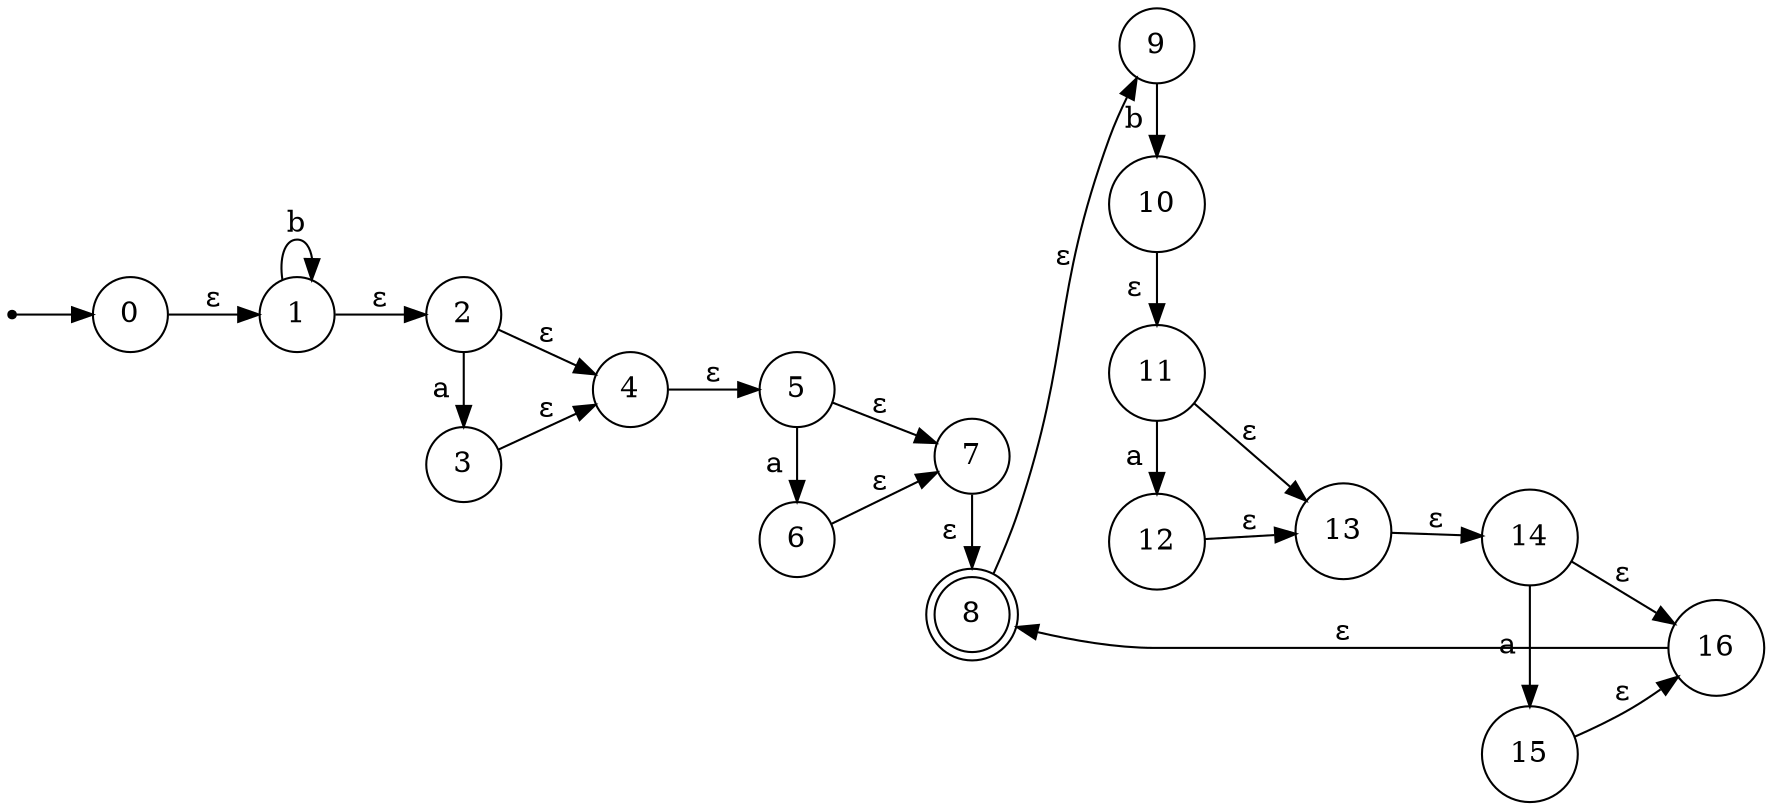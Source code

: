 digraph G {
    // concentrate=true;
    
    rankdir=LR;

    node [shape = point] s; 
    node [shape = circle];

    s -> 0

    // size="50,5";

    // { rank=same; 0 1 };
    { rank=same; 2 3 };
    { rank=same; 5 6 };
    { rank=same; 7 8 };
    { rank=same; 9 10 11 12 };
    { rank=same; 15 14 };

    8[peripheries=2]


    0 -> 1 [label="ε"]
    1 -> 1 [label="b"]
    1 -> 2 [label="ε"]
    2 -> 3 [label="a"]
    2 -> 4 [label="ε"]
    3 -> 4 [label="ε"]
    4 -> 5 [label="ε"]
    5 -> 6 [label="a"]
    5 -> 7 [label="ε"]
    6 -> 7 [label="ε"]
    7 -> 8 [label="ε"]
    8 -> 9 [label="ε"]
    9 -> 10 [label="b"]
    10 -> 11 [label="ε"]
    11 -> 12 [label="a"]
    11 -> 13 [label="ε"]
    12 -> 13 [label="ε"]
    13 -> 14 [label="ε"]
    14 -> 15 [label="a"]
    14 -> 16 [label="ε"]
    15 -> 16 [label="ε"]
    16 -> 8 [label="ε"]
}